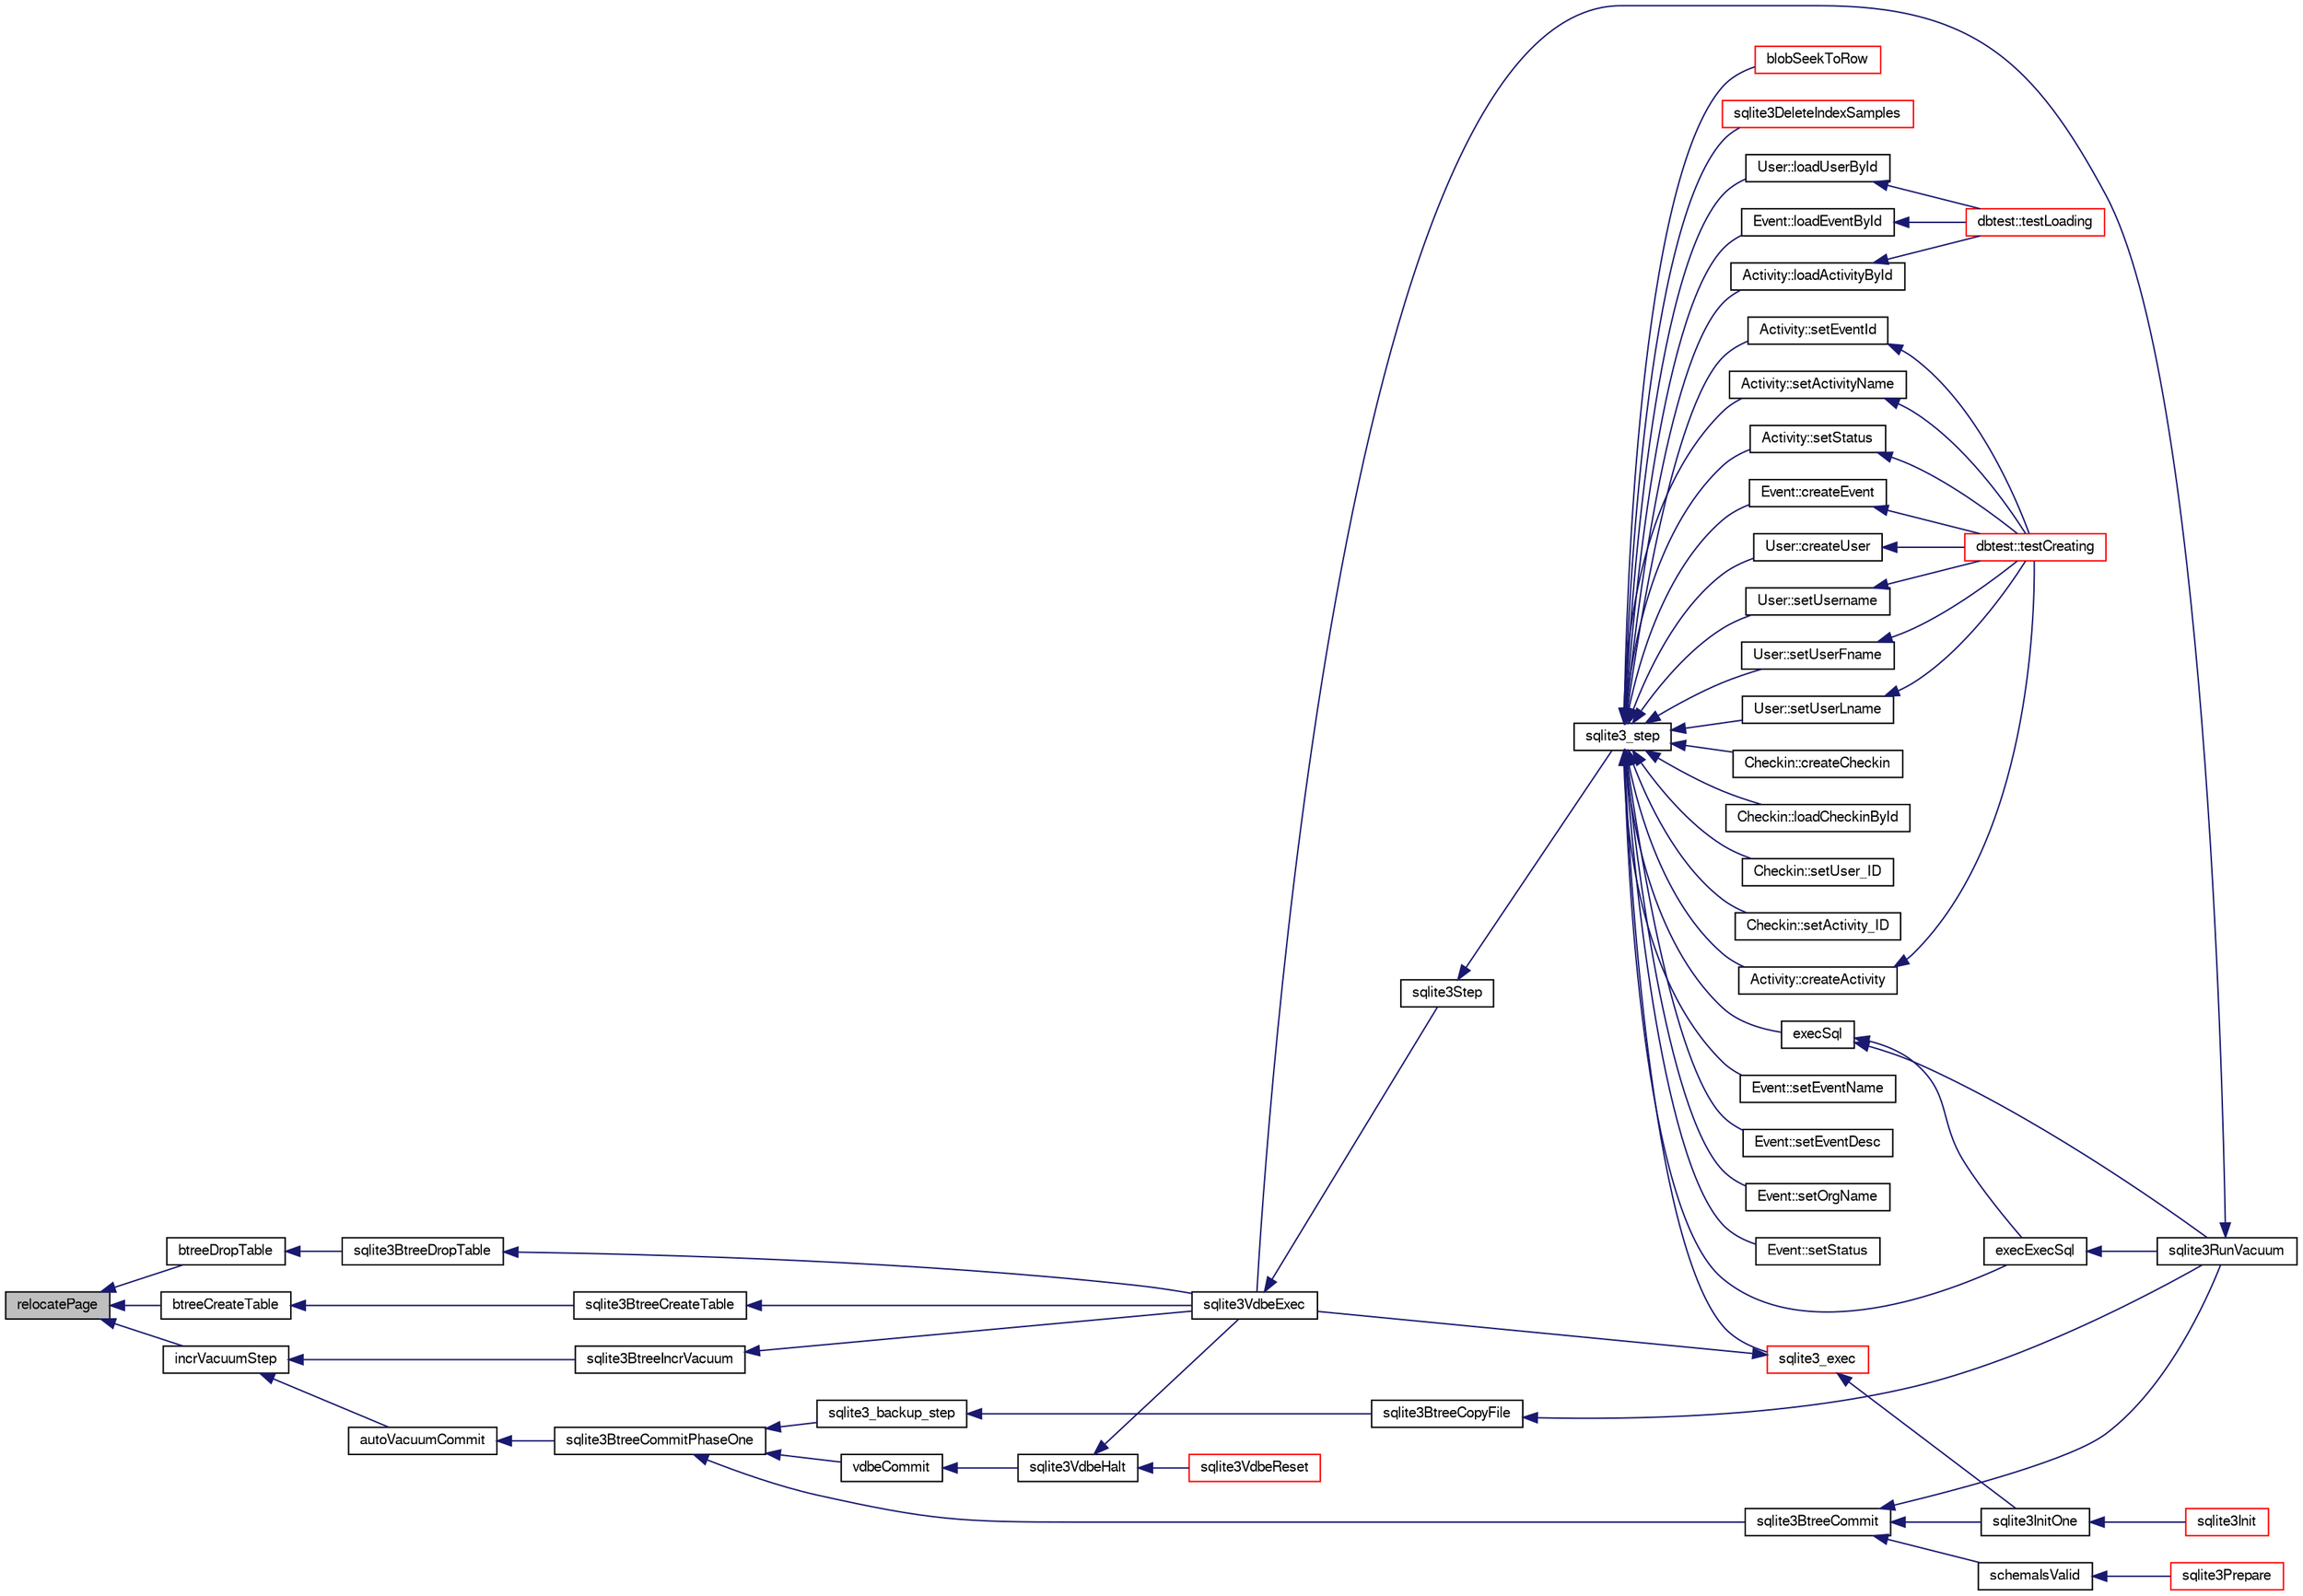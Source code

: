 digraph "relocatePage"
{
  edge [fontname="FreeSans",fontsize="10",labelfontname="FreeSans",labelfontsize="10"];
  node [fontname="FreeSans",fontsize="10",shape=record];
  rankdir="LR";
  Node262449 [label="relocatePage",height=0.2,width=0.4,color="black", fillcolor="grey75", style="filled", fontcolor="black"];
  Node262449 -> Node262450 [dir="back",color="midnightblue",fontsize="10",style="solid",fontname="FreeSans"];
  Node262450 [label="incrVacuumStep",height=0.2,width=0.4,color="black", fillcolor="white", style="filled",URL="$sqlite3_8c.html#a68a85130a567f1700dc0907ec9227892"];
  Node262450 -> Node262451 [dir="back",color="midnightblue",fontsize="10",style="solid",fontname="FreeSans"];
  Node262451 [label="sqlite3BtreeIncrVacuum",height=0.2,width=0.4,color="black", fillcolor="white", style="filled",URL="$sqlite3_8c.html#a0b4c98acfd785fc6d5dc5c3237030318"];
  Node262451 -> Node262452 [dir="back",color="midnightblue",fontsize="10",style="solid",fontname="FreeSans"];
  Node262452 [label="sqlite3VdbeExec",height=0.2,width=0.4,color="black", fillcolor="white", style="filled",URL="$sqlite3_8c.html#a8ce40a614bdc56719c4d642b1e4dfb21"];
  Node262452 -> Node262453 [dir="back",color="midnightblue",fontsize="10",style="solid",fontname="FreeSans"];
  Node262453 [label="sqlite3Step",height=0.2,width=0.4,color="black", fillcolor="white", style="filled",URL="$sqlite3_8c.html#a3f2872e873e2758a4beedad1d5113554"];
  Node262453 -> Node262454 [dir="back",color="midnightblue",fontsize="10",style="solid",fontname="FreeSans"];
  Node262454 [label="sqlite3_step",height=0.2,width=0.4,color="black", fillcolor="white", style="filled",URL="$sqlite3_8h.html#ac1e491ce36b7471eb28387f7d3c74334"];
  Node262454 -> Node262455 [dir="back",color="midnightblue",fontsize="10",style="solid",fontname="FreeSans"];
  Node262455 [label="Activity::createActivity",height=0.2,width=0.4,color="black", fillcolor="white", style="filled",URL="$classActivity.html#a813cc5e52c14ab49b39014c134e3425b"];
  Node262455 -> Node262456 [dir="back",color="midnightblue",fontsize="10",style="solid",fontname="FreeSans"];
  Node262456 [label="dbtest::testCreating",height=0.2,width=0.4,color="red", fillcolor="white", style="filled",URL="$classdbtest.html#a8193e88a7df657069c8a6bd09c8243b7"];
  Node262454 -> Node262458 [dir="back",color="midnightblue",fontsize="10",style="solid",fontname="FreeSans"];
  Node262458 [label="Activity::loadActivityById",height=0.2,width=0.4,color="black", fillcolor="white", style="filled",URL="$classActivity.html#abe4ffb4f08a47212ebf9013259d9e7fd"];
  Node262458 -> Node262459 [dir="back",color="midnightblue",fontsize="10",style="solid",fontname="FreeSans"];
  Node262459 [label="dbtest::testLoading",height=0.2,width=0.4,color="red", fillcolor="white", style="filled",URL="$classdbtest.html#a6f98d82a2c8e2b9040848763504ddae1"];
  Node262454 -> Node262460 [dir="back",color="midnightblue",fontsize="10",style="solid",fontname="FreeSans"];
  Node262460 [label="Activity::setEventId",height=0.2,width=0.4,color="black", fillcolor="white", style="filled",URL="$classActivity.html#adb1d0fd0d08f473e068f0a4086bfa9ca"];
  Node262460 -> Node262456 [dir="back",color="midnightblue",fontsize="10",style="solid",fontname="FreeSans"];
  Node262454 -> Node262461 [dir="back",color="midnightblue",fontsize="10",style="solid",fontname="FreeSans"];
  Node262461 [label="Activity::setActivityName",height=0.2,width=0.4,color="black", fillcolor="white", style="filled",URL="$classActivity.html#a62dc3737b33915a36086f9dd26d16a81"];
  Node262461 -> Node262456 [dir="back",color="midnightblue",fontsize="10",style="solid",fontname="FreeSans"];
  Node262454 -> Node262462 [dir="back",color="midnightblue",fontsize="10",style="solid",fontname="FreeSans"];
  Node262462 [label="Activity::setStatus",height=0.2,width=0.4,color="black", fillcolor="white", style="filled",URL="$classActivity.html#af618135a7738f4d2a7ee147a8ef912ea"];
  Node262462 -> Node262456 [dir="back",color="midnightblue",fontsize="10",style="solid",fontname="FreeSans"];
  Node262454 -> Node262463 [dir="back",color="midnightblue",fontsize="10",style="solid",fontname="FreeSans"];
  Node262463 [label="Checkin::createCheckin",height=0.2,width=0.4,color="black", fillcolor="white", style="filled",URL="$classCheckin.html#a4e40acdf7fff0e607f6de4f24f3a163c"];
  Node262454 -> Node262464 [dir="back",color="midnightblue",fontsize="10",style="solid",fontname="FreeSans"];
  Node262464 [label="Checkin::loadCheckinById",height=0.2,width=0.4,color="black", fillcolor="white", style="filled",URL="$classCheckin.html#a3461f70ea6c68475225f2a07f78a21e0"];
  Node262454 -> Node262465 [dir="back",color="midnightblue",fontsize="10",style="solid",fontname="FreeSans"];
  Node262465 [label="Checkin::setUser_ID",height=0.2,width=0.4,color="black", fillcolor="white", style="filled",URL="$classCheckin.html#a76ab640f4f912876dbebf183db5359c6"];
  Node262454 -> Node262466 [dir="back",color="midnightblue",fontsize="10",style="solid",fontname="FreeSans"];
  Node262466 [label="Checkin::setActivity_ID",height=0.2,width=0.4,color="black", fillcolor="white", style="filled",URL="$classCheckin.html#ab2ff3ec2604ec73a42af25874a00b232"];
  Node262454 -> Node262467 [dir="back",color="midnightblue",fontsize="10",style="solid",fontname="FreeSans"];
  Node262467 [label="Event::createEvent",height=0.2,width=0.4,color="black", fillcolor="white", style="filled",URL="$classEvent.html#a77adb9f4a46ffb32c2d931f0691f5903"];
  Node262467 -> Node262456 [dir="back",color="midnightblue",fontsize="10",style="solid",fontname="FreeSans"];
  Node262454 -> Node262468 [dir="back",color="midnightblue",fontsize="10",style="solid",fontname="FreeSans"];
  Node262468 [label="Event::loadEventById",height=0.2,width=0.4,color="black", fillcolor="white", style="filled",URL="$classEvent.html#afa66cea33f722dbeecb69cc98fdea055"];
  Node262468 -> Node262459 [dir="back",color="midnightblue",fontsize="10",style="solid",fontname="FreeSans"];
  Node262454 -> Node262469 [dir="back",color="midnightblue",fontsize="10",style="solid",fontname="FreeSans"];
  Node262469 [label="Event::setEventName",height=0.2,width=0.4,color="black", fillcolor="white", style="filled",URL="$classEvent.html#a10596b6ca077df05184e30d62b08729d"];
  Node262454 -> Node262470 [dir="back",color="midnightblue",fontsize="10",style="solid",fontname="FreeSans"];
  Node262470 [label="Event::setEventDesc",height=0.2,width=0.4,color="black", fillcolor="white", style="filled",URL="$classEvent.html#ae36b8377dcae792f1c5c4726024c981b"];
  Node262454 -> Node262471 [dir="back",color="midnightblue",fontsize="10",style="solid",fontname="FreeSans"];
  Node262471 [label="Event::setOrgName",height=0.2,width=0.4,color="black", fillcolor="white", style="filled",URL="$classEvent.html#a19aac0f776bd764563a54977656cf680"];
  Node262454 -> Node262472 [dir="back",color="midnightblue",fontsize="10",style="solid",fontname="FreeSans"];
  Node262472 [label="Event::setStatus",height=0.2,width=0.4,color="black", fillcolor="white", style="filled",URL="$classEvent.html#ab0a6b9285af0f4172eb841e2b80f8972"];
  Node262454 -> Node262473 [dir="back",color="midnightblue",fontsize="10",style="solid",fontname="FreeSans"];
  Node262473 [label="blobSeekToRow",height=0.2,width=0.4,color="red", fillcolor="white", style="filled",URL="$sqlite3_8c.html#afff57e13332b98c8a44a7cebe38962ab"];
  Node262454 -> Node262476 [dir="back",color="midnightblue",fontsize="10",style="solid",fontname="FreeSans"];
  Node262476 [label="sqlite3DeleteIndexSamples",height=0.2,width=0.4,color="red", fillcolor="white", style="filled",URL="$sqlite3_8c.html#aaeda0302fbf61397ec009f65bed047ef"];
  Node262454 -> Node262645 [dir="back",color="midnightblue",fontsize="10",style="solid",fontname="FreeSans"];
  Node262645 [label="sqlite3_exec",height=0.2,width=0.4,color="red", fillcolor="white", style="filled",URL="$sqlite3_8h.html#a97487ec8150e0bcc8fa392ab8f0e24db"];
  Node262645 -> Node262452 [dir="back",color="midnightblue",fontsize="10",style="solid",fontname="FreeSans"];
  Node262645 -> Node262478 [dir="back",color="midnightblue",fontsize="10",style="solid",fontname="FreeSans"];
  Node262478 [label="sqlite3InitOne",height=0.2,width=0.4,color="black", fillcolor="white", style="filled",URL="$sqlite3_8c.html#ac4318b25df65269906b0379251fe9b85"];
  Node262478 -> Node262479 [dir="back",color="midnightblue",fontsize="10",style="solid",fontname="FreeSans"];
  Node262479 [label="sqlite3Init",height=0.2,width=0.4,color="red", fillcolor="white", style="filled",URL="$sqlite3_8c.html#aed74e3dc765631a833f522f425ff5a48"];
  Node262454 -> Node262636 [dir="back",color="midnightblue",fontsize="10",style="solid",fontname="FreeSans"];
  Node262636 [label="execSql",height=0.2,width=0.4,color="black", fillcolor="white", style="filled",URL="$sqlite3_8c.html#a7d16651b98a110662f4c265eff0246cb"];
  Node262636 -> Node262637 [dir="back",color="midnightblue",fontsize="10",style="solid",fontname="FreeSans"];
  Node262637 [label="execExecSql",height=0.2,width=0.4,color="black", fillcolor="white", style="filled",URL="$sqlite3_8c.html#ac1be09a6c047f21133d16378d301e0d4"];
  Node262637 -> Node262638 [dir="back",color="midnightblue",fontsize="10",style="solid",fontname="FreeSans"];
  Node262638 [label="sqlite3RunVacuum",height=0.2,width=0.4,color="black", fillcolor="white", style="filled",URL="$sqlite3_8c.html#a5e83ddc7b3e7e8e79ad5d1fc92de1d2f"];
  Node262638 -> Node262452 [dir="back",color="midnightblue",fontsize="10",style="solid",fontname="FreeSans"];
  Node262636 -> Node262638 [dir="back",color="midnightblue",fontsize="10",style="solid",fontname="FreeSans"];
  Node262454 -> Node262637 [dir="back",color="midnightblue",fontsize="10",style="solid",fontname="FreeSans"];
  Node262454 -> Node262639 [dir="back",color="midnightblue",fontsize="10",style="solid",fontname="FreeSans"];
  Node262639 [label="User::createUser",height=0.2,width=0.4,color="black", fillcolor="white", style="filled",URL="$classUser.html#a22ed673939e8cc0a136130b809bba513"];
  Node262639 -> Node262456 [dir="back",color="midnightblue",fontsize="10",style="solid",fontname="FreeSans"];
  Node262454 -> Node262640 [dir="back",color="midnightblue",fontsize="10",style="solid",fontname="FreeSans"];
  Node262640 [label="User::loadUserById",height=0.2,width=0.4,color="black", fillcolor="white", style="filled",URL="$classUser.html#a863377665b7fb83c5547dcf9727f5092"];
  Node262640 -> Node262459 [dir="back",color="midnightblue",fontsize="10",style="solid",fontname="FreeSans"];
  Node262454 -> Node262641 [dir="back",color="midnightblue",fontsize="10",style="solid",fontname="FreeSans"];
  Node262641 [label="User::setUsername",height=0.2,width=0.4,color="black", fillcolor="white", style="filled",URL="$classUser.html#aa0497022a136cb78de785b0a39ae60b1"];
  Node262641 -> Node262456 [dir="back",color="midnightblue",fontsize="10",style="solid",fontname="FreeSans"];
  Node262454 -> Node262642 [dir="back",color="midnightblue",fontsize="10",style="solid",fontname="FreeSans"];
  Node262642 [label="User::setUserFname",height=0.2,width=0.4,color="black", fillcolor="white", style="filled",URL="$classUser.html#a72657eb55cd0ca437b4841a43f19912f"];
  Node262642 -> Node262456 [dir="back",color="midnightblue",fontsize="10",style="solid",fontname="FreeSans"];
  Node262454 -> Node262643 [dir="back",color="midnightblue",fontsize="10",style="solid",fontname="FreeSans"];
  Node262643 [label="User::setUserLname",height=0.2,width=0.4,color="black", fillcolor="white", style="filled",URL="$classUser.html#aa25973387e5afe1aa6f60dd6545e33b5"];
  Node262643 -> Node262456 [dir="back",color="midnightblue",fontsize="10",style="solid",fontname="FreeSans"];
  Node262450 -> Node262713 [dir="back",color="midnightblue",fontsize="10",style="solid",fontname="FreeSans"];
  Node262713 [label="autoVacuumCommit",height=0.2,width=0.4,color="black", fillcolor="white", style="filled",URL="$sqlite3_8c.html#a809d22c6311135ae3048adf41febaef0"];
  Node262713 -> Node262714 [dir="back",color="midnightblue",fontsize="10",style="solid",fontname="FreeSans"];
  Node262714 [label="sqlite3BtreeCommitPhaseOne",height=0.2,width=0.4,color="black", fillcolor="white", style="filled",URL="$sqlite3_8c.html#ae266cba101e64ad99a166f237532e262"];
  Node262714 -> Node262715 [dir="back",color="midnightblue",fontsize="10",style="solid",fontname="FreeSans"];
  Node262715 [label="sqlite3BtreeCommit",height=0.2,width=0.4,color="black", fillcolor="white", style="filled",URL="$sqlite3_8c.html#a8e56ab314556935f9f73080147d26419"];
  Node262715 -> Node262478 [dir="back",color="midnightblue",fontsize="10",style="solid",fontname="FreeSans"];
  Node262715 -> Node262663 [dir="back",color="midnightblue",fontsize="10",style="solid",fontname="FreeSans"];
  Node262663 [label="schemaIsValid",height=0.2,width=0.4,color="black", fillcolor="white", style="filled",URL="$sqlite3_8c.html#a7c466fe28e7ca6f46b8bf72c46d9738d"];
  Node262663 -> Node262631 [dir="back",color="midnightblue",fontsize="10",style="solid",fontname="FreeSans"];
  Node262631 [label="sqlite3Prepare",height=0.2,width=0.4,color="red", fillcolor="white", style="filled",URL="$sqlite3_8c.html#acb25890858d0bf4b12eb7aae569f0c7b"];
  Node262715 -> Node262638 [dir="back",color="midnightblue",fontsize="10",style="solid",fontname="FreeSans"];
  Node262714 -> Node262665 [dir="back",color="midnightblue",fontsize="10",style="solid",fontname="FreeSans"];
  Node262665 [label="sqlite3_backup_step",height=0.2,width=0.4,color="black", fillcolor="white", style="filled",URL="$sqlite3_8h.html#a1699b75e98d082eebc465a9e64c35269"];
  Node262665 -> Node262666 [dir="back",color="midnightblue",fontsize="10",style="solid",fontname="FreeSans"];
  Node262666 [label="sqlite3BtreeCopyFile",height=0.2,width=0.4,color="black", fillcolor="white", style="filled",URL="$sqlite3_8c.html#a4d9e19a79f0d5c1dfcef0bd137ae83f9"];
  Node262666 -> Node262638 [dir="back",color="midnightblue",fontsize="10",style="solid",fontname="FreeSans"];
  Node262714 -> Node262716 [dir="back",color="midnightblue",fontsize="10",style="solid",fontname="FreeSans"];
  Node262716 [label="vdbeCommit",height=0.2,width=0.4,color="black", fillcolor="white", style="filled",URL="$sqlite3_8c.html#a5d7f1e0625451b987728f600cfe1b92d"];
  Node262716 -> Node262671 [dir="back",color="midnightblue",fontsize="10",style="solid",fontname="FreeSans"];
  Node262671 [label="sqlite3VdbeHalt",height=0.2,width=0.4,color="black", fillcolor="white", style="filled",URL="$sqlite3_8c.html#a8d1d99703d999190fbc35ecc981cb709"];
  Node262671 -> Node262672 [dir="back",color="midnightblue",fontsize="10",style="solid",fontname="FreeSans"];
  Node262672 [label="sqlite3VdbeReset",height=0.2,width=0.4,color="red", fillcolor="white", style="filled",URL="$sqlite3_8c.html#a315a913742f7267f90d46d41446353b1"];
  Node262671 -> Node262452 [dir="back",color="midnightblue",fontsize="10",style="solid",fontname="FreeSans"];
  Node262449 -> Node262717 [dir="back",color="midnightblue",fontsize="10",style="solid",fontname="FreeSans"];
  Node262717 [label="btreeCreateTable",height=0.2,width=0.4,color="black", fillcolor="white", style="filled",URL="$sqlite3_8c.html#a48e09eaac366a6b585edd02553872954"];
  Node262717 -> Node262718 [dir="back",color="midnightblue",fontsize="10",style="solid",fontname="FreeSans"];
  Node262718 [label="sqlite3BtreeCreateTable",height=0.2,width=0.4,color="black", fillcolor="white", style="filled",URL="$sqlite3_8c.html#a1a9ef91a0faff12254ec3f58cade3291"];
  Node262718 -> Node262452 [dir="back",color="midnightblue",fontsize="10",style="solid",fontname="FreeSans"];
  Node262449 -> Node262719 [dir="back",color="midnightblue",fontsize="10",style="solid",fontname="FreeSans"];
  Node262719 [label="btreeDropTable",height=0.2,width=0.4,color="black", fillcolor="white", style="filled",URL="$sqlite3_8c.html#abba4061ea34842db278e91f537d2c2ff"];
  Node262719 -> Node262720 [dir="back",color="midnightblue",fontsize="10",style="solid",fontname="FreeSans"];
  Node262720 [label="sqlite3BtreeDropTable",height=0.2,width=0.4,color="black", fillcolor="white", style="filled",URL="$sqlite3_8c.html#a7b9a218bc08d8acfc94b74ea5c47eaa8"];
  Node262720 -> Node262452 [dir="back",color="midnightblue",fontsize="10",style="solid",fontname="FreeSans"];
}
